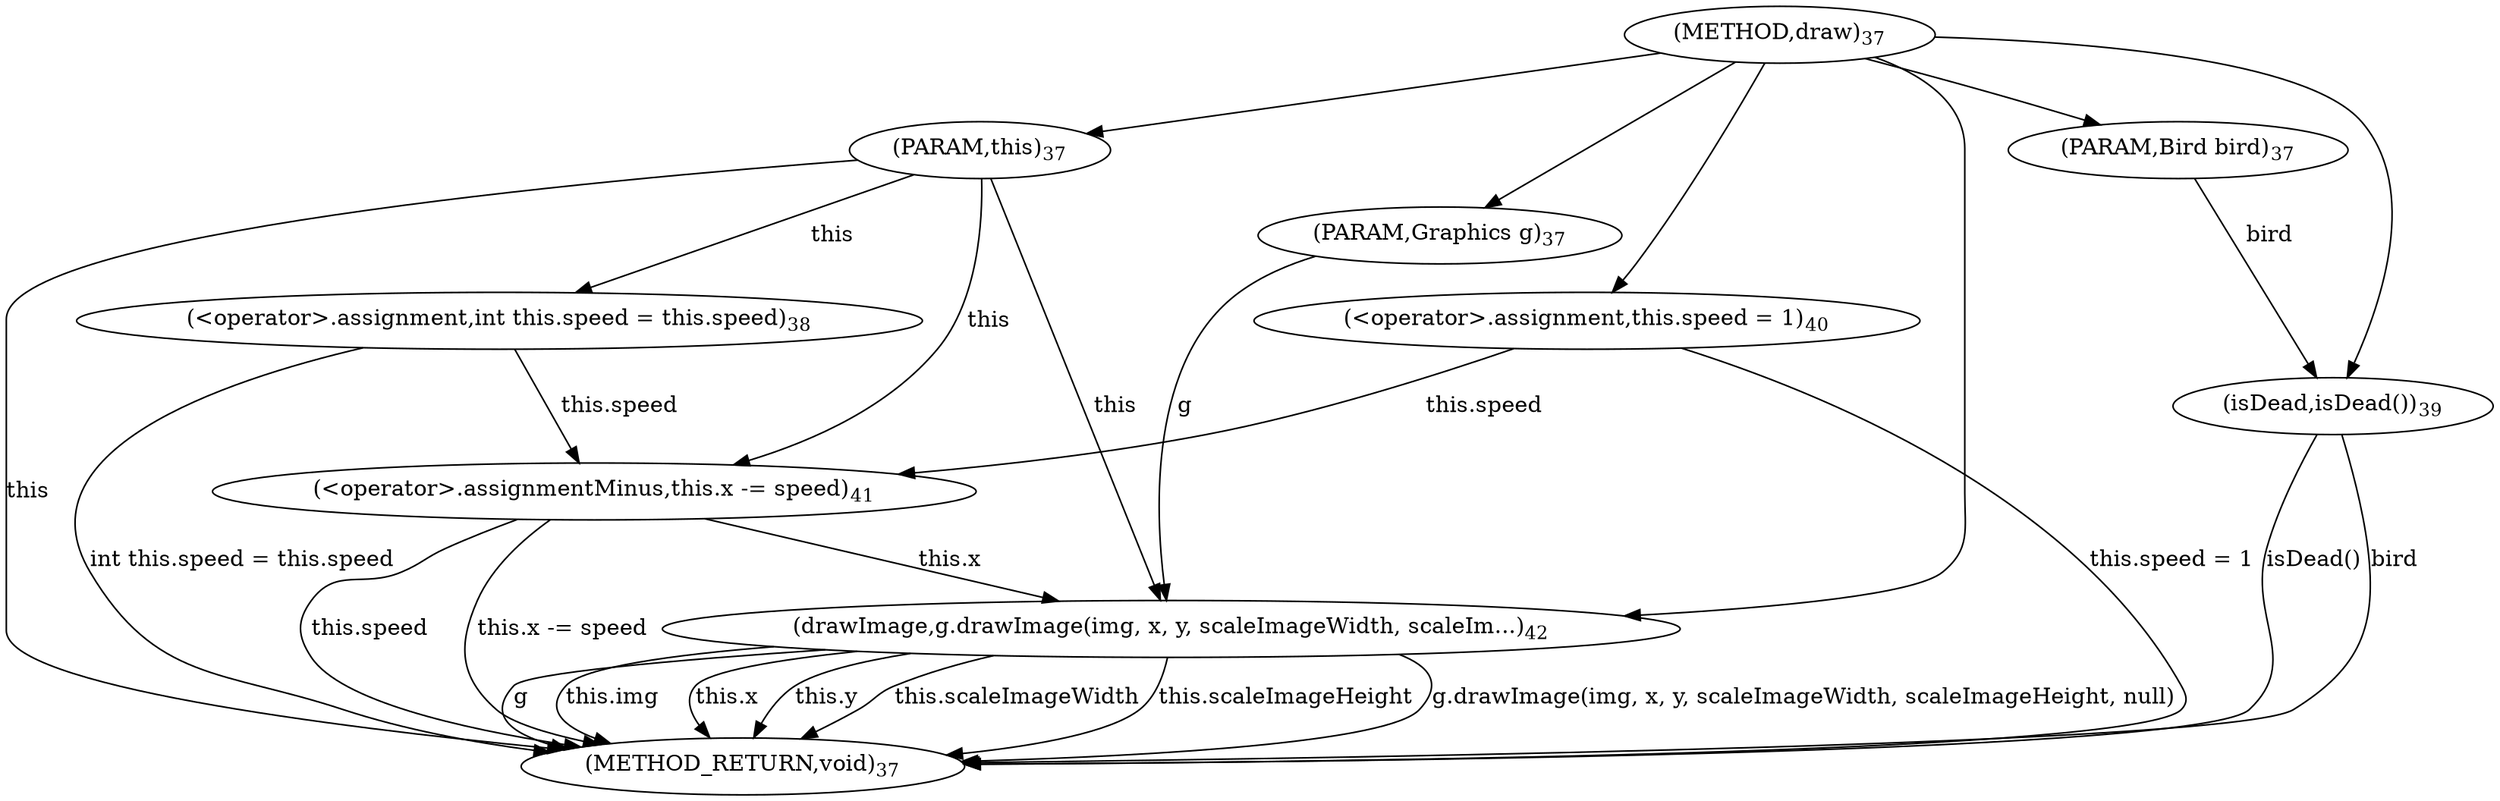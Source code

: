 digraph "draw" {  
"91" [label = <(METHOD,draw)<SUB>37</SUB>> ]
"136" [label = <(METHOD_RETURN,void)<SUB>37</SUB>> ]
"4" [label = <(PARAM,this)<SUB>37</SUB>> ]
"92" [label = <(PARAM,Graphics g)<SUB>37</SUB>> ]
"93" [label = <(PARAM,Bird bird)<SUB>37</SUB>> ]
"95" [label = <(&lt;operator&gt;.assignment,int this.speed = this.speed)<SUB>38</SUB>> ]
"109" [label = <(&lt;operator&gt;.assignmentMinus,this.x -= speed)<SUB>41</SUB>> ]
"116" [label = <(drawImage,g.drawImage(img, x, y, scaleImageWidth, scaleIm...)<SUB>42</SUB>> ]
"95" [label = <(&lt;operator&gt;.assignment,int this.speed = this.speed)<SUB>38</SUB>> ]
"95" [label = <(&lt;operator&gt;.assignment,int this.speed = this.speed)<SUB>38</SUB>> ]
"102" [label = <(isDead,isDead())<SUB>39</SUB>> ]
"104" [label = <(&lt;operator&gt;.assignment,this.speed = 1)<SUB>40</SUB>> ]
"109" [label = <(&lt;operator&gt;.assignmentMinus,this.x -= speed)<SUB>41</SUB>> ]
"109" [label = <(&lt;operator&gt;.assignmentMinus,this.x -= speed)<SUB>41</SUB>> ]
"116" [label = <(drawImage,g.drawImage(img, x, y, scaleImageWidth, scaleIm...)<SUB>42</SUB>> ]
"116" [label = <(drawImage,g.drawImage(img, x, y, scaleImageWidth, scaleIm...)<SUB>42</SUB>> ]
"116" [label = <(drawImage,g.drawImage(img, x, y, scaleImageWidth, scaleIm...)<SUB>42</SUB>> ]
"116" [label = <(drawImage,g.drawImage(img, x, y, scaleImageWidth, scaleIm...)<SUB>42</SUB>> ]
"116" [label = <(drawImage,g.drawImage(img, x, y, scaleImageWidth, scaleIm...)<SUB>42</SUB>> ]
"116" [label = <(drawImage,g.drawImage(img, x, y, scaleImageWidth, scaleIm...)<SUB>42</SUB>> ]
"116" [label = <(drawImage,g.drawImage(img, x, y, scaleImageWidth, scaleIm...)<SUB>42</SUB>> ]
"102" [label = <(isDead,isDead())<SUB>39</SUB>> ]
"104" [label = <(&lt;operator&gt;.assignment,this.speed = 1)<SUB>40</SUB>> ]
"104" [label = <(&lt;operator&gt;.assignment,this.speed = 1)<SUB>40</SUB>> ]
  "4" -> "136"  [ label = "this"] 
  "95" -> "136"  [ label = "int this.speed = this.speed"] 
  "102" -> "136"  [ label = "bird"] 
  "102" -> "136"  [ label = "isDead()"] 
  "104" -> "136"  [ label = "this.speed = 1"] 
  "109" -> "136"  [ label = "this.speed"] 
  "109" -> "136"  [ label = "this.x -= speed"] 
  "116" -> "136"  [ label = "g"] 
  "116" -> "136"  [ label = "this.img"] 
  "116" -> "136"  [ label = "this.x"] 
  "116" -> "136"  [ label = "this.y"] 
  "116" -> "136"  [ label = "this.scaleImageWidth"] 
  "116" -> "136"  [ label = "this.scaleImageHeight"] 
  "116" -> "136"  [ label = "g.drawImage(img, x, y, scaleImageWidth, scaleImageHeight, null)"] 
  "91" -> "4" 
  "91" -> "92" 
  "91" -> "93" 
  "4" -> "95"  [ label = "this"] 
  "4" -> "109"  [ label = "this"] 
  "95" -> "109"  [ label = "this.speed"] 
  "104" -> "109"  [ label = "this.speed"] 
  "91" -> "104" 
  "92" -> "116"  [ label = "g"] 
  "91" -> "116" 
  "4" -> "116"  [ label = "this"] 
  "109" -> "116"  [ label = "this.x"] 
  "93" -> "102"  [ label = "bird"] 
  "91" -> "102" 
}
